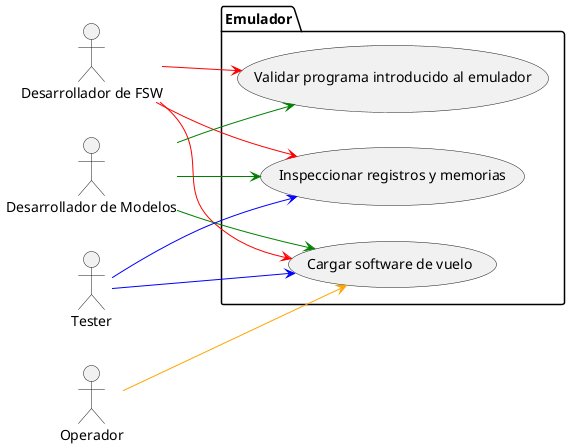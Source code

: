 @startuml

left to right direction

actor "Desarrollador de FSW" as fsw
actor "Desarrollador de Modelos" as dev
actor "Tester" as tester
actor "Operador" as op

package Emulador {
  usecase "Cargar software de vuelo" as UC1
  usecase "Inspeccionar registros y memorias" as UC2
  usecase "Validar programa introducido al emulador" as UC3
}

fsw --> UC1 #line:red
dev --> UC1 #line:green
tester --> UC1 #line:blue
op --> UC1 #line:orange

fsw --> UC2 #line:red
dev --> UC2 #line:green
tester --> UC2 #line:blue

fsw --> UC3 #line:red
dev --> UC3 #line:green

@enduml
